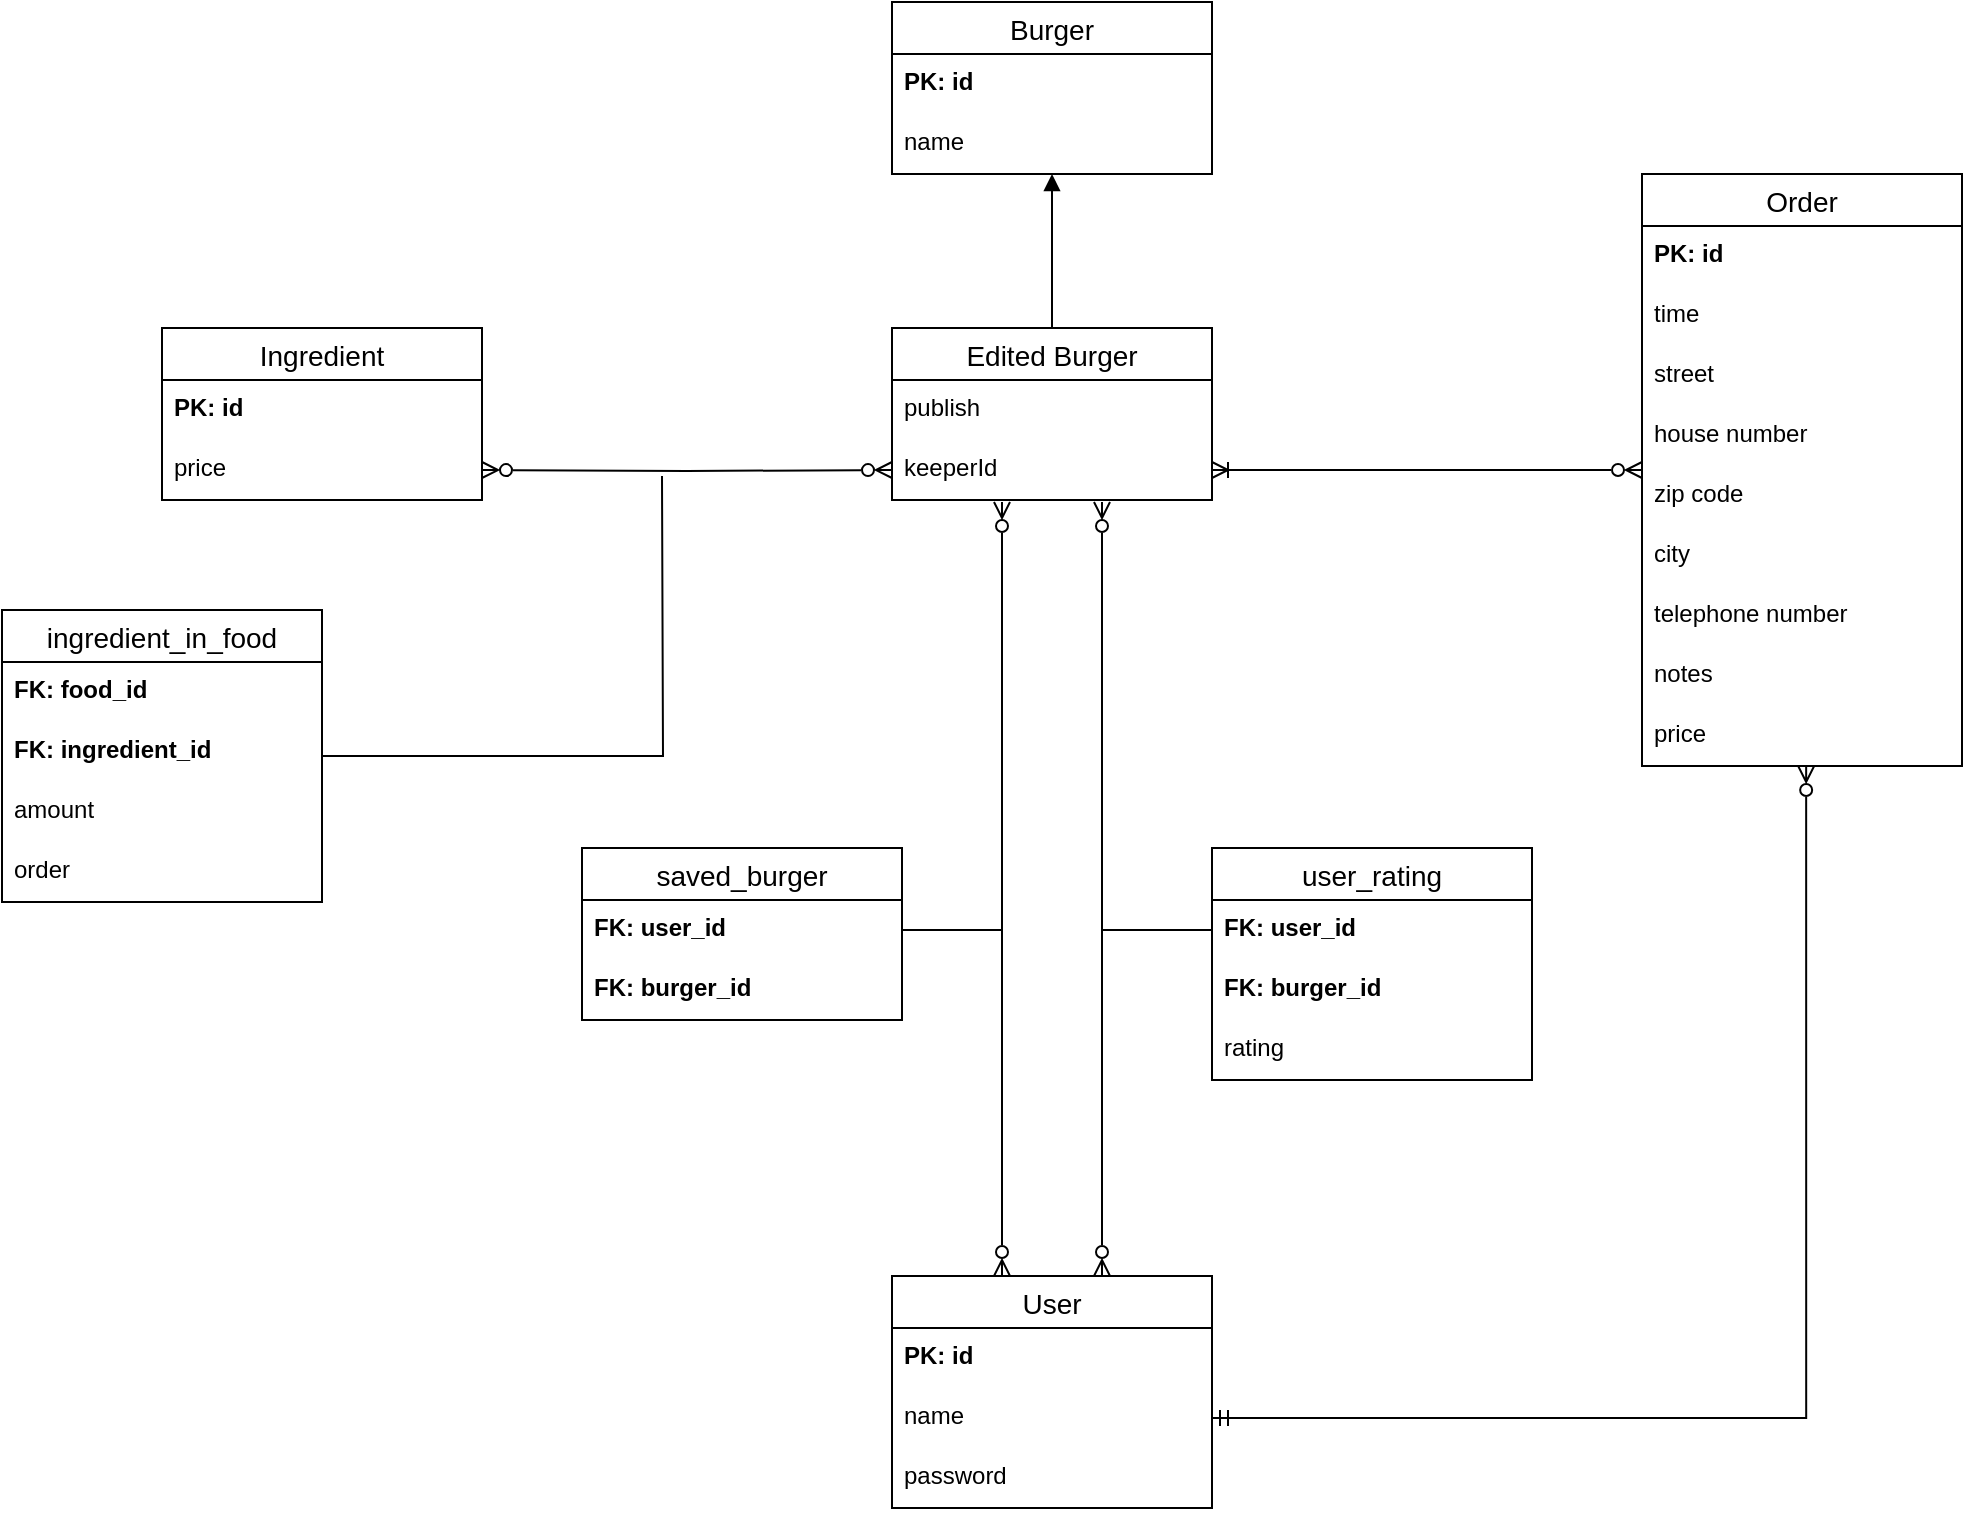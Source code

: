 <mxfile version="22.1.5" type="device">
  <diagram id="R2lEEEUBdFMjLlhIrx00" name="Page-1">
    <mxGraphModel dx="1358" dy="766" grid="1" gridSize="10" guides="1" tooltips="1" connect="1" arrows="1" fold="1" page="1" pageScale="1" pageWidth="1169" pageHeight="827" math="0" shadow="0" extFonts="Permanent Marker^https://fonts.googleapis.com/css?family=Permanent+Marker">
      <root>
        <mxCell id="0" />
        <mxCell id="1" parent="0" />
        <mxCell id="8ye8rla5U5dHIVox3URd-1" value="Ingredient" style="swimlane;fontStyle=0;childLayout=stackLayout;horizontal=1;startSize=26;horizontalStack=0;resizeParent=1;resizeParentMax=0;resizeLast=0;collapsible=1;marginBottom=0;align=center;fontSize=14;" parent="1" vertex="1">
          <mxGeometry x="130" y="200" width="160" height="86" as="geometry" />
        </mxCell>
        <mxCell id="LyQNQneiXBnhyoOvsqeL-8" value="&lt;div&gt;&lt;b&gt;PK: id&lt;span style=&quot;white-space: pre;&quot;&gt;&#x9;&lt;/span&gt;&lt;/b&gt;&lt;/div&gt;&lt;b&gt;&lt;br&gt;&lt;/b&gt;" style="text;strokeColor=none;fillColor=none;spacingLeft=4;spacingRight=4;overflow=hidden;rotatable=0;points=[[0,0.5],[1,0.5]];portConstraint=eastwest;fontSize=12;whiteSpace=wrap;html=1;" vertex="1" parent="8ye8rla5U5dHIVox3URd-1">
          <mxGeometry y="26" width="160" height="30" as="geometry" />
        </mxCell>
        <mxCell id="8ye8rla5U5dHIVox3URd-3" value="price&lt;span style=&quot;white-space: pre;&quot;&gt;&#x9;&lt;/span&gt;&lt;span style=&quot;white-space: pre;&quot;&gt;&#x9;&lt;/span&gt;&lt;span style=&quot;white-space: pre;&quot;&gt;&#x9;&lt;/span&gt;" style="text;strokeColor=none;fillColor=none;spacingLeft=4;spacingRight=4;overflow=hidden;rotatable=0;points=[[0,0.5],[1,0.5]];portConstraint=eastwest;fontSize=12;whiteSpace=wrap;html=1;" parent="8ye8rla5U5dHIVox3URd-1" vertex="1">
          <mxGeometry y="56" width="160" height="30" as="geometry" />
        </mxCell>
        <mxCell id="8ye8rla5U5dHIVox3URd-14" style="edgeStyle=orthogonalEdgeStyle;rounded=0;orthogonalLoop=1;jettySize=auto;html=1;entryX=0.5;entryY=0;entryDx=0;entryDy=0;endArrow=none;endFill=0;startArrow=block;startFill=1;" parent="1" source="8ye8rla5U5dHIVox3URd-5" target="8ye8rla5U5dHIVox3URd-9" edge="1">
          <mxGeometry relative="1" as="geometry" />
        </mxCell>
        <mxCell id="8ye8rla5U5dHIVox3URd-5" value="Burger" style="swimlane;fontStyle=0;childLayout=stackLayout;horizontal=1;startSize=26;horizontalStack=0;resizeParent=1;resizeParentMax=0;resizeLast=0;collapsible=1;marginBottom=0;align=center;fontSize=14;" parent="1" vertex="1">
          <mxGeometry x="495" y="37" width="160" height="86" as="geometry" />
        </mxCell>
        <mxCell id="8ye8rla5U5dHIVox3URd-6" value="&lt;div&gt;&lt;b&gt;PK: id&lt;span style=&quot;white-space: pre;&quot;&gt;&#x9;&lt;/span&gt;&lt;/b&gt;&lt;/div&gt;&lt;b&gt;&lt;br&gt;&lt;/b&gt;" style="text;strokeColor=none;fillColor=none;spacingLeft=4;spacingRight=4;overflow=hidden;rotatable=0;points=[[0,0.5],[1,0.5]];portConstraint=eastwest;fontSize=12;whiteSpace=wrap;html=1;" parent="8ye8rla5U5dHIVox3URd-5" vertex="1">
          <mxGeometry y="26" width="160" height="30" as="geometry" />
        </mxCell>
        <mxCell id="8ye8rla5U5dHIVox3URd-7" value="name&lt;span style=&quot;white-space: pre;&quot;&gt;&#x9;&lt;/span&gt;&lt;span style=&quot;white-space: pre;&quot;&gt;&#x9;&lt;/span&gt;" style="text;strokeColor=none;fillColor=none;spacingLeft=4;spacingRight=4;overflow=hidden;rotatable=0;points=[[0,0.5],[1,0.5]];portConstraint=eastwest;fontSize=12;whiteSpace=wrap;html=1;" parent="8ye8rla5U5dHIVox3URd-5" vertex="1">
          <mxGeometry y="56" width="160" height="30" as="geometry" />
        </mxCell>
        <mxCell id="8ye8rla5U5dHIVox3URd-9" value="Edited Burger" style="swimlane;fontStyle=0;childLayout=stackLayout;horizontal=1;startSize=26;horizontalStack=0;resizeParent=1;resizeParentMax=0;resizeLast=0;collapsible=1;marginBottom=0;align=center;fontSize=14;" parent="1" vertex="1">
          <mxGeometry x="495" y="200" width="160" height="86" as="geometry" />
        </mxCell>
        <mxCell id="8ye8rla5U5dHIVox3URd-10" value="publish" style="text;strokeColor=none;fillColor=none;spacingLeft=4;spacingRight=4;overflow=hidden;rotatable=0;points=[[0,0.5],[1,0.5]];portConstraint=eastwest;fontSize=12;whiteSpace=wrap;html=1;" parent="8ye8rla5U5dHIVox3URd-9" vertex="1">
          <mxGeometry y="26" width="160" height="30" as="geometry" />
        </mxCell>
        <mxCell id="8ye8rla5U5dHIVox3URd-12" value="keeperId" style="text;strokeColor=none;fillColor=none;spacingLeft=4;spacingRight=4;overflow=hidden;rotatable=0;points=[[0,0.5],[1,0.5]];portConstraint=eastwest;fontSize=12;whiteSpace=wrap;html=1;" parent="8ye8rla5U5dHIVox3URd-9" vertex="1">
          <mxGeometry y="56" width="160" height="30" as="geometry" />
        </mxCell>
        <mxCell id="8ye8rla5U5dHIVox3URd-13" style="edgeStyle=orthogonalEdgeStyle;rounded=0;orthogonalLoop=1;jettySize=auto;html=1;entryX=1;entryY=0.5;entryDx=0;entryDy=0;endArrow=ERzeroToMany;endFill=0;startArrow=ERzeroToMany;startFill=0;" parent="1" target="8ye8rla5U5dHIVox3URd-3" edge="1">
          <mxGeometry relative="1" as="geometry">
            <mxPoint x="495" y="271" as="sourcePoint" />
          </mxGeometry>
        </mxCell>
        <mxCell id="8ye8rla5U5dHIVox3URd-15" value="User" style="swimlane;fontStyle=0;childLayout=stackLayout;horizontal=1;startSize=26;horizontalStack=0;resizeParent=1;resizeParentMax=0;resizeLast=0;collapsible=1;marginBottom=0;align=center;fontSize=14;" parent="1" vertex="1">
          <mxGeometry x="495" y="674" width="160" height="116" as="geometry" />
        </mxCell>
        <mxCell id="LyQNQneiXBnhyoOvsqeL-10" value="&lt;div&gt;&lt;b&gt;PK: id&lt;span style=&quot;white-space: pre;&quot;&gt;&#x9;&lt;/span&gt;&lt;/b&gt;&lt;/div&gt;&lt;b&gt;&lt;br&gt;&lt;/b&gt;" style="text;strokeColor=none;fillColor=none;spacingLeft=4;spacingRight=4;overflow=hidden;rotatable=0;points=[[0,0.5],[1,0.5]];portConstraint=eastwest;fontSize=12;whiteSpace=wrap;html=1;" vertex="1" parent="8ye8rla5U5dHIVox3URd-15">
          <mxGeometry y="26" width="160" height="30" as="geometry" />
        </mxCell>
        <mxCell id="8ye8rla5U5dHIVox3URd-17" value="name" style="text;strokeColor=none;fillColor=none;spacingLeft=4;spacingRight=4;overflow=hidden;rotatable=0;points=[[0,0.5],[1,0.5]];portConstraint=eastwest;fontSize=12;whiteSpace=wrap;html=1;" parent="8ye8rla5U5dHIVox3URd-15" vertex="1">
          <mxGeometry y="56" width="160" height="30" as="geometry" />
        </mxCell>
        <mxCell id="8ye8rla5U5dHIVox3URd-42" value="password" style="text;strokeColor=none;fillColor=none;spacingLeft=4;spacingRight=4;overflow=hidden;rotatable=0;points=[[0,0.5],[1,0.5]];portConstraint=eastwest;fontSize=12;whiteSpace=wrap;html=1;" parent="8ye8rla5U5dHIVox3URd-15" vertex="1">
          <mxGeometry y="86" width="160" height="30" as="geometry" />
        </mxCell>
        <mxCell id="8ye8rla5U5dHIVox3URd-38" style="edgeStyle=orthogonalEdgeStyle;rounded=0;orthogonalLoop=1;jettySize=auto;html=1;entryX=1;entryY=0.5;entryDx=0;entryDy=0;endArrow=ERoneToMany;endFill=0;startArrow=ERzeroToMany;startFill=0;" parent="1" source="8ye8rla5U5dHIVox3URd-19" edge="1">
          <mxGeometry relative="1" as="geometry">
            <mxPoint x="655" y="271" as="targetPoint" />
          </mxGeometry>
        </mxCell>
        <mxCell id="8ye8rla5U5dHIVox3URd-19" value="Order" style="swimlane;fontStyle=0;childLayout=stackLayout;horizontal=1;startSize=26;horizontalStack=0;resizeParent=1;resizeParentMax=0;resizeLast=0;collapsible=1;marginBottom=0;align=center;fontSize=14;" parent="1" vertex="1">
          <mxGeometry x="870" y="123" width="160" height="296" as="geometry" />
        </mxCell>
        <mxCell id="LyQNQneiXBnhyoOvsqeL-9" value="&lt;div&gt;&lt;b&gt;PK: id&lt;span style=&quot;white-space: pre;&quot;&gt;&#x9;&lt;/span&gt;&lt;/b&gt;&lt;/div&gt;&lt;b&gt;&lt;br&gt;&lt;/b&gt;" style="text;strokeColor=none;fillColor=none;spacingLeft=4;spacingRight=4;overflow=hidden;rotatable=0;points=[[0,0.5],[1,0.5]];portConstraint=eastwest;fontSize=12;whiteSpace=wrap;html=1;" vertex="1" parent="8ye8rla5U5dHIVox3URd-19">
          <mxGeometry y="26" width="160" height="30" as="geometry" />
        </mxCell>
        <mxCell id="8ye8rla5U5dHIVox3URd-28" value="time" style="text;strokeColor=none;fillColor=none;spacingLeft=4;spacingRight=4;overflow=hidden;rotatable=0;points=[[0,0.5],[1,0.5]];portConstraint=eastwest;fontSize=12;whiteSpace=wrap;html=1;" parent="8ye8rla5U5dHIVox3URd-19" vertex="1">
          <mxGeometry y="56" width="160" height="30" as="geometry" />
        </mxCell>
        <mxCell id="8ye8rla5U5dHIVox3URd-29" value="street" style="text;strokeColor=none;fillColor=none;spacingLeft=4;spacingRight=4;overflow=hidden;rotatable=0;points=[[0,0.5],[1,0.5]];portConstraint=eastwest;fontSize=12;whiteSpace=wrap;html=1;" parent="8ye8rla5U5dHIVox3URd-19" vertex="1">
          <mxGeometry y="86" width="160" height="30" as="geometry" />
        </mxCell>
        <mxCell id="8ye8rla5U5dHIVox3URd-34" value="house number" style="text;strokeColor=none;fillColor=none;spacingLeft=4;spacingRight=4;overflow=hidden;rotatable=0;points=[[0,0.5],[1,0.5]];portConstraint=eastwest;fontSize=12;whiteSpace=wrap;html=1;" parent="8ye8rla5U5dHIVox3URd-19" vertex="1">
          <mxGeometry y="116" width="160" height="30" as="geometry" />
        </mxCell>
        <mxCell id="8ye8rla5U5dHIVox3URd-33" value="zip code" style="text;strokeColor=none;fillColor=none;spacingLeft=4;spacingRight=4;overflow=hidden;rotatable=0;points=[[0,0.5],[1,0.5]];portConstraint=eastwest;fontSize=12;whiteSpace=wrap;html=1;" parent="8ye8rla5U5dHIVox3URd-19" vertex="1">
          <mxGeometry y="146" width="160" height="30" as="geometry" />
        </mxCell>
        <mxCell id="8ye8rla5U5dHIVox3URd-35" value="city" style="text;strokeColor=none;fillColor=none;spacingLeft=4;spacingRight=4;overflow=hidden;rotatable=0;points=[[0,0.5],[1,0.5]];portConstraint=eastwest;fontSize=12;whiteSpace=wrap;html=1;" parent="8ye8rla5U5dHIVox3URd-19" vertex="1">
          <mxGeometry y="176" width="160" height="30" as="geometry" />
        </mxCell>
        <mxCell id="8ye8rla5U5dHIVox3URd-36" value="telephone number" style="text;strokeColor=none;fillColor=none;spacingLeft=4;spacingRight=4;overflow=hidden;rotatable=0;points=[[0,0.5],[1,0.5]];portConstraint=eastwest;fontSize=12;whiteSpace=wrap;html=1;" parent="8ye8rla5U5dHIVox3URd-19" vertex="1">
          <mxGeometry y="206" width="160" height="30" as="geometry" />
        </mxCell>
        <mxCell id="8ye8rla5U5dHIVox3URd-37" value="notes" style="text;strokeColor=none;fillColor=none;spacingLeft=4;spacingRight=4;overflow=hidden;rotatable=0;points=[[0,0.5],[1,0.5]];portConstraint=eastwest;fontSize=12;whiteSpace=wrap;html=1;" parent="8ye8rla5U5dHIVox3URd-19" vertex="1">
          <mxGeometry y="236" width="160" height="30" as="geometry" />
        </mxCell>
        <mxCell id="8ye8rla5U5dHIVox3URd-39" value="price" style="text;strokeColor=none;fillColor=none;spacingLeft=4;spacingRight=4;overflow=hidden;rotatable=0;points=[[0,0.5],[1,0.5]];portConstraint=eastwest;fontSize=12;whiteSpace=wrap;html=1;" parent="8ye8rla5U5dHIVox3URd-19" vertex="1">
          <mxGeometry y="266" width="160" height="30" as="geometry" />
        </mxCell>
        <mxCell id="8ye8rla5U5dHIVox3URd-40" style="edgeStyle=orthogonalEdgeStyle;rounded=0;orthogonalLoop=1;jettySize=auto;html=1;entryX=0.5;entryY=1.033;entryDx=0;entryDy=0;entryPerimeter=0;endArrow=ERzeroToMany;endFill=0;startArrow=ERzeroToMany;startFill=0;" parent="1" edge="1">
          <mxGeometry relative="1" as="geometry">
            <mxPoint x="600" y="674" as="sourcePoint" />
            <mxPoint x="600" y="286.99" as="targetPoint" />
          </mxGeometry>
        </mxCell>
        <mxCell id="8ye8rla5U5dHIVox3URd-41" style="edgeStyle=orthogonalEdgeStyle;rounded=0;orthogonalLoop=1;jettySize=auto;html=1;entryX=0.513;entryY=1;entryDx=0;entryDy=0;entryPerimeter=0;endArrow=ERzeroToMany;endFill=0;startArrow=ERmandOne;startFill=0;" parent="1" source="8ye8rla5U5dHIVox3URd-17" target="8ye8rla5U5dHIVox3URd-39" edge="1">
          <mxGeometry relative="1" as="geometry" />
        </mxCell>
        <mxCell id="LyQNQneiXBnhyoOvsqeL-6" style="edgeStyle=orthogonalEdgeStyle;rounded=0;orthogonalLoop=1;jettySize=auto;html=1;endArrow=none;endFill=0;" edge="1" parent="1" source="LyQNQneiXBnhyoOvsqeL-1">
          <mxGeometry relative="1" as="geometry">
            <mxPoint x="380" y="274" as="targetPoint" />
          </mxGeometry>
        </mxCell>
        <mxCell id="LyQNQneiXBnhyoOvsqeL-1" value="ingredient_in_food" style="swimlane;fontStyle=0;childLayout=stackLayout;horizontal=1;startSize=26;horizontalStack=0;resizeParent=1;resizeParentMax=0;resizeLast=0;collapsible=1;marginBottom=0;align=center;fontSize=14;" vertex="1" parent="1">
          <mxGeometry x="50" y="341" width="160" height="146" as="geometry" />
        </mxCell>
        <mxCell id="LyQNQneiXBnhyoOvsqeL-2" value="&lt;b&gt;FK: food_id&lt;/b&gt;" style="text;strokeColor=none;fillColor=none;spacingLeft=4;spacingRight=4;overflow=hidden;rotatable=0;points=[[0,0.5],[1,0.5]];portConstraint=eastwest;fontSize=12;whiteSpace=wrap;html=1;" vertex="1" parent="LyQNQneiXBnhyoOvsqeL-1">
          <mxGeometry y="26" width="160" height="30" as="geometry" />
        </mxCell>
        <mxCell id="LyQNQneiXBnhyoOvsqeL-3" value="&lt;div&gt;&lt;b&gt;FK: ingredient_id&lt;/b&gt;&lt;/div&gt;" style="text;strokeColor=none;fillColor=none;spacingLeft=4;spacingRight=4;overflow=hidden;rotatable=0;points=[[0,0.5],[1,0.5]];portConstraint=eastwest;fontSize=12;whiteSpace=wrap;html=1;" vertex="1" parent="LyQNQneiXBnhyoOvsqeL-1">
          <mxGeometry y="56" width="160" height="30" as="geometry" />
        </mxCell>
        <mxCell id="LyQNQneiXBnhyoOvsqeL-5" value="amount" style="text;strokeColor=none;fillColor=none;spacingLeft=4;spacingRight=4;overflow=hidden;rotatable=0;points=[[0,0.5],[1,0.5]];portConstraint=eastwest;fontSize=12;whiteSpace=wrap;html=1;" vertex="1" parent="LyQNQneiXBnhyoOvsqeL-1">
          <mxGeometry y="86" width="160" height="30" as="geometry" />
        </mxCell>
        <mxCell id="LyQNQneiXBnhyoOvsqeL-7" value="order" style="text;strokeColor=none;fillColor=none;spacingLeft=4;spacingRight=4;overflow=hidden;rotatable=0;points=[[0,0.5],[1,0.5]];portConstraint=eastwest;fontSize=12;whiteSpace=wrap;html=1;" vertex="1" parent="LyQNQneiXBnhyoOvsqeL-1">
          <mxGeometry y="116" width="160" height="30" as="geometry" />
        </mxCell>
        <mxCell id="LyQNQneiXBnhyoOvsqeL-12" value="user_rating" style="swimlane;fontStyle=0;childLayout=stackLayout;horizontal=1;startSize=26;horizontalStack=0;resizeParent=1;resizeParentMax=0;resizeLast=0;collapsible=1;marginBottom=0;align=center;fontSize=14;" vertex="1" parent="1">
          <mxGeometry x="655" y="460" width="160" height="116" as="geometry" />
        </mxCell>
        <mxCell id="LyQNQneiXBnhyoOvsqeL-24" style="edgeStyle=orthogonalEdgeStyle;rounded=0;orthogonalLoop=1;jettySize=auto;html=1;endArrow=none;endFill=0;" edge="1" parent="LyQNQneiXBnhyoOvsqeL-12" source="LyQNQneiXBnhyoOvsqeL-13">
          <mxGeometry relative="1" as="geometry">
            <mxPoint x="-55" y="41" as="targetPoint" />
          </mxGeometry>
        </mxCell>
        <mxCell id="LyQNQneiXBnhyoOvsqeL-13" value="&lt;b&gt;FK: user_id&lt;br&gt;&lt;/b&gt;" style="text;strokeColor=none;fillColor=none;spacingLeft=4;spacingRight=4;overflow=hidden;rotatable=0;points=[[0,0.5],[1,0.5]];portConstraint=eastwest;fontSize=12;whiteSpace=wrap;html=1;" vertex="1" parent="LyQNQneiXBnhyoOvsqeL-12">
          <mxGeometry y="26" width="160" height="30" as="geometry" />
        </mxCell>
        <mxCell id="LyQNQneiXBnhyoOvsqeL-14" value="&lt;b&gt;FK: burger_id&lt;br&gt;&lt;/b&gt;" style="text;strokeColor=none;fillColor=none;spacingLeft=4;spacingRight=4;overflow=hidden;rotatable=0;points=[[0,0.5],[1,0.5]];portConstraint=eastwest;fontSize=12;whiteSpace=wrap;html=1;" vertex="1" parent="LyQNQneiXBnhyoOvsqeL-12">
          <mxGeometry y="56" width="160" height="30" as="geometry" />
        </mxCell>
        <mxCell id="LyQNQneiXBnhyoOvsqeL-25" value="rating" style="text;strokeColor=none;fillColor=none;spacingLeft=4;spacingRight=4;overflow=hidden;rotatable=0;points=[[0,0.5],[1,0.5]];portConstraint=eastwest;fontSize=12;whiteSpace=wrap;html=1;" vertex="1" parent="LyQNQneiXBnhyoOvsqeL-12">
          <mxGeometry y="86" width="160" height="30" as="geometry" />
        </mxCell>
        <mxCell id="LyQNQneiXBnhyoOvsqeL-18" style="edgeStyle=orthogonalEdgeStyle;rounded=0;orthogonalLoop=1;jettySize=auto;html=1;entryX=0.5;entryY=1.033;entryDx=0;entryDy=0;entryPerimeter=0;endArrow=ERzeroToMany;endFill=0;startArrow=ERzeroToMany;startFill=0;" edge="1" parent="1">
          <mxGeometry relative="1" as="geometry">
            <mxPoint x="550" y="674" as="sourcePoint" />
            <mxPoint x="550" y="286.99" as="targetPoint" />
          </mxGeometry>
        </mxCell>
        <mxCell id="LyQNQneiXBnhyoOvsqeL-19" value="saved_burger" style="swimlane;fontStyle=0;childLayout=stackLayout;horizontal=1;startSize=26;horizontalStack=0;resizeParent=1;resizeParentMax=0;resizeLast=0;collapsible=1;marginBottom=0;align=center;fontSize=14;" vertex="1" parent="1">
          <mxGeometry x="340" y="460" width="160" height="86" as="geometry" />
        </mxCell>
        <mxCell id="LyQNQneiXBnhyoOvsqeL-22" style="edgeStyle=orthogonalEdgeStyle;rounded=0;orthogonalLoop=1;jettySize=auto;html=1;endArrow=none;endFill=0;" edge="1" parent="LyQNQneiXBnhyoOvsqeL-19" source="LyQNQneiXBnhyoOvsqeL-20">
          <mxGeometry relative="1" as="geometry">
            <mxPoint x="210" y="41" as="targetPoint" />
          </mxGeometry>
        </mxCell>
        <mxCell id="LyQNQneiXBnhyoOvsqeL-20" value="&lt;b&gt;FK: user_id&lt;br&gt;&lt;/b&gt;" style="text;strokeColor=none;fillColor=none;spacingLeft=4;spacingRight=4;overflow=hidden;rotatable=0;points=[[0,0.5],[1,0.5]];portConstraint=eastwest;fontSize=12;whiteSpace=wrap;html=1;" vertex="1" parent="LyQNQneiXBnhyoOvsqeL-19">
          <mxGeometry y="26" width="160" height="30" as="geometry" />
        </mxCell>
        <mxCell id="LyQNQneiXBnhyoOvsqeL-21" value="&lt;b&gt;FK: burger_id&lt;br&gt;&lt;/b&gt;" style="text;strokeColor=none;fillColor=none;spacingLeft=4;spacingRight=4;overflow=hidden;rotatable=0;points=[[0,0.5],[1,0.5]];portConstraint=eastwest;fontSize=12;whiteSpace=wrap;html=1;" vertex="1" parent="LyQNQneiXBnhyoOvsqeL-19">
          <mxGeometry y="56" width="160" height="30" as="geometry" />
        </mxCell>
      </root>
    </mxGraphModel>
  </diagram>
</mxfile>
